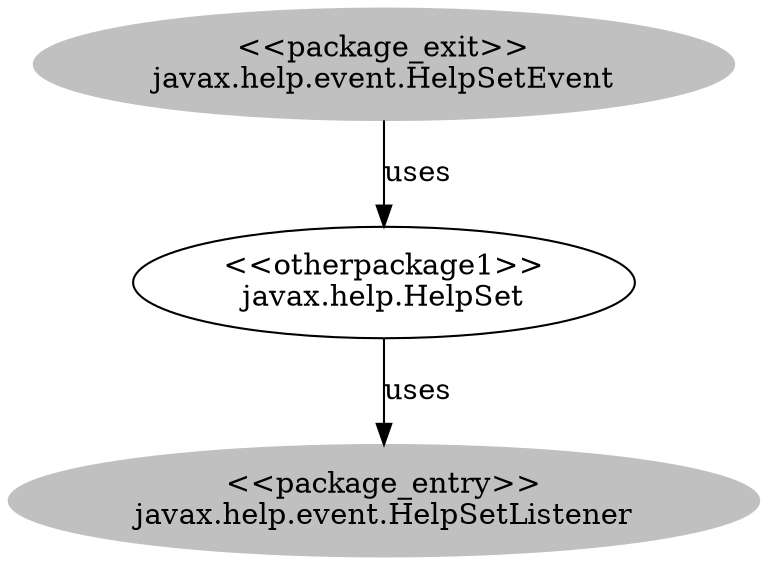 digraph cd {
	javax_help_event_HelpSetEvent [label="<<package_exit>>
javax.help.event.HelpSetEvent",style=filled,color="grey"];
	javax_help_event_HelpSetListener [label="<<package_entry>>
javax.help.event.HelpSetListener",style=filled,color="grey"];
	javax_help_HelpSet [label="<<otherpackage1>>
javax.help.HelpSet"];
	javax_help_event_HelpSetEvent -> javax_help_HelpSet [label=uses];
	javax_help_HelpSet -> javax_help_event_HelpSetListener [label=uses];
}
